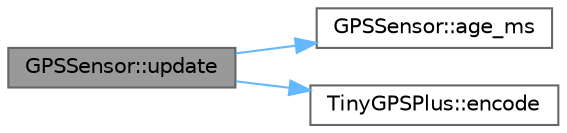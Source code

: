 digraph "GPSSensor::update"
{
 // LATEX_PDF_SIZE
  bgcolor="transparent";
  edge [fontname=Helvetica,fontsize=10,labelfontname=Helvetica,labelfontsize=10];
  node [fontname=Helvetica,fontsize=10,shape=box,height=0.2,width=0.4];
  rankdir="LR";
  Node1 [id="Node000001",label="GPSSensor::update",height=0.2,width=0.4,color="gray40", fillcolor="grey60", style="filled", fontcolor="black",tooltip=" "];
  Node1 -> Node2 [id="edge1_Node000001_Node000002",color="steelblue1",style="solid",tooltip=" "];
  Node2 [id="Node000002",label="GPSSensor::age_ms",height=0.2,width=0.4,color="grey40", fillcolor="white", style="filled",URL="$class_g_p_s_sensor.html#a1f2097cc5d1642b86a0fb996d8223382",tooltip=" "];
  Node1 -> Node3 [id="edge2_Node000001_Node000003",color="steelblue1",style="solid",tooltip=" "];
  Node3 [id="Node000003",label="TinyGPSPlus::encode",height=0.2,width=0.4,color="grey40", fillcolor="white", style="filled",URL="$class_tiny_g_p_s_plus.html#ad7b78320b7e4967df17c6a27008a5154",tooltip=" "];
}
